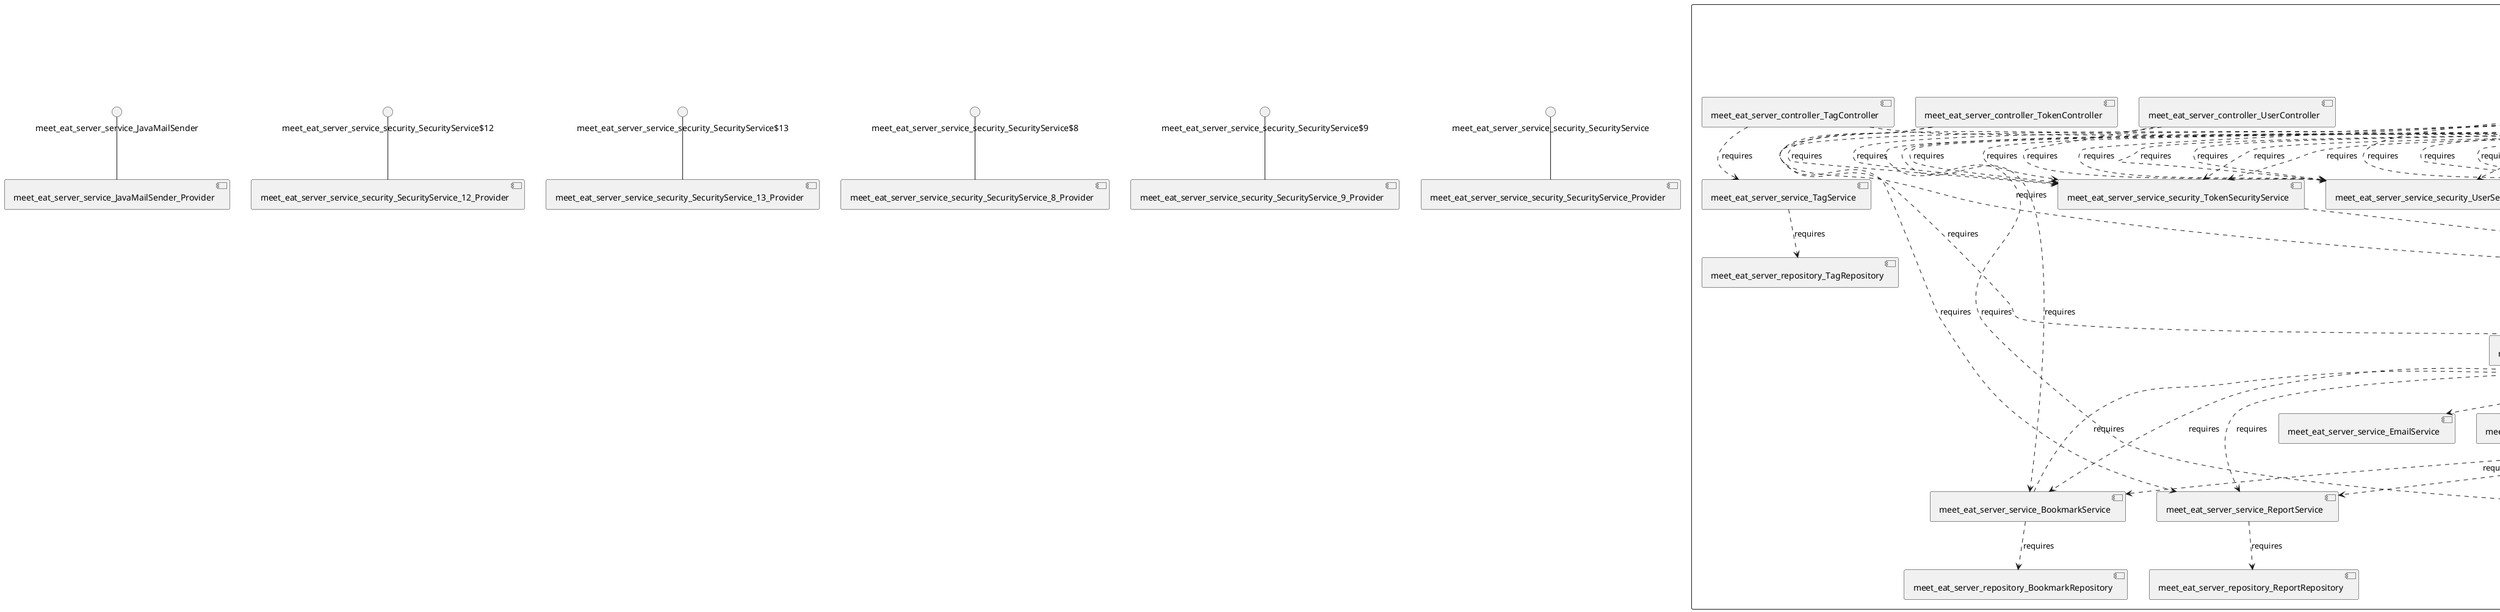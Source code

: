 @startuml
skinparam fixCircleLabelOverlapping true
skinparam componentStyle uml2
component "meet_eat_server\n\n\n\n\n\n" {
[meet_eat_server_repository_TokenRepository]
[meet_eat_server_service_ReportService]
[meet_eat_server_controller_OfferController]
[meet_eat_server_service_OfferService]
[meet_eat_server_service_security_BookmarkSecurityService]
[meet_eat_server_service_TokenService]
[meet_eat_server_service_security_OfferSecurityService]
[meet_eat_server_service_RatingService]
[meet_eat_server_controller_ReportController]
[meet_eat_server_controller_SubscriptionController]
[meet_eat_server_repository_RatingRepository]
[meet_eat_server_controller_BookmarkController]
[meet_eat_server_service_security_ParticipationSecurityService]
[meet_eat_server_repository_OfferRepository]
[meet_eat_server_service_security_TagSecurityService]
[meet_eat_server_repository_TagRepository]
[meet_eat_server_repository_BookmarkRepository]
[meet_eat_server_service_TagService]
[meet_eat_server_service_SubscriptionService]
[meet_eat_server_controller_UserController]
[meet_eat_server_service_security_RatingSecurityService]
[meet_eat_server_service_EmailService]
[meet_eat_server_controller_ParticipationController]
[meet_eat_server_service_BookmarkService]
[meet_eat_server_controller_TagController]
[meet_eat_server_service_ParticipationService]
[meet_eat_server_service_security_SubscriptionSecurityService]
[meet_eat_server_service_security_TokenSecurityService]
[meet_eat_server_repository_UserRepository]
[meet_eat_server_service_security_UserSecurityService]
[meet_eat_server_repository_SubscriptionRepository]
[meet_eat_server_service_UserService]
[meet_eat_server_controller_TokenController]
[meet_eat_server_controller_RatingController]
[meet_eat_server_service_security_ReportSecurityService]
[meet_eat_server_repository_ParticipationRepository]
[meet_eat_server_repository_ReportRepository]
[meet_eat_server_controller_BookmarkController]..>[meet_eat_server_service_security_ParticipationSecurityService] : requires
[meet_eat_server_controller_ParticipationController]..>[meet_eat_server_service_security_SubscriptionSecurityService] : requires
[meet_eat_server_controller_RatingController]..>[meet_eat_server_service_security_UserSecurityService] : requires
[meet_eat_server_controller_RatingController]..>[meet_eat_server_service_security_TokenSecurityService] : requires
[meet_eat_server_controller_SubscriptionController]..>[meet_eat_server_service_security_OfferSecurityService] : requires
[meet_eat_server_controller_ReportController]..>[meet_eat_server_service_security_ParticipationSecurityService] : requires
[meet_eat_server_service_security_TokenSecurityService]..>[meet_eat_server_service_TokenService] : requires
[meet_eat_server_controller_RatingController]..>[meet_eat_server_service_security_RatingSecurityService] : requires
[meet_eat_server_controller_ParticipationController]..>[meet_eat_server_service_security_ReportSecurityService] : requires
[meet_eat_server_service_OfferService]..>[meet_eat_server_service_RatingService] : requires
[meet_eat_server_service_OfferService]..>[meet_eat_server_repository_OfferRepository] : requires
[meet_eat_server_controller_SubscriptionController]..>[meet_eat_server_service_security_OfferSecurityService] : requires
[meet_eat_server_controller_SubscriptionController]..>[meet_eat_server_service_security_TagSecurityService] : requires
[meet_eat_server_controller_BookmarkController]..>[meet_eat_server_service_security_OfferSecurityService] : requires
[meet_eat_server_controller_SubscriptionController]..>[meet_eat_server_service_SubscriptionService] : requires
[meet_eat_server_service_UserService]..>[meet_eat_server_service_RatingService] : requires
[meet_eat_server_controller_ReportController]..>[meet_eat_server_service_security_RatingSecurityService] : requires
[meet_eat_server_service_UserService]..>[meet_eat_server_service_EmailService] : requires
[meet_eat_server_controller_ParticipationController]..>[meet_eat_server_service_security_BookmarkSecurityService] : requires
[meet_eat_server_controller_RatingController]..>[meet_eat_server_service_security_ReportSecurityService] : requires
[meet_eat_server_controller_ParticipationController]..>[meet_eat_server_service_security_RatingSecurityService] : requires
[meet_eat_server_controller_ParticipationController]..>[meet_eat_server_service_security_UserSecurityService] : requires
[meet_eat_server_service_TokenService]..>[meet_eat_server_service_UserService] : requires
[meet_eat_server_service_security_OfferSecurityService]..>[meet_eat_server_service_TokenService] : requires
[meet_eat_server_service_OfferService]..>[meet_eat_server_service_ParticipationService] : requires
[meet_eat_server_controller_SubscriptionController]..>[meet_eat_server_service_security_SubscriptionSecurityService] : requires
[meet_eat_server_service_UserService]..>[meet_eat_server_service_ParticipationService] : requires
[meet_eat_server_service_ReportService]..>[meet_eat_server_repository_ReportRepository] : requires
[meet_eat_server_controller_SubscriptionController]..>[meet_eat_server_service_security_ParticipationSecurityService] : requires
[meet_eat_server_controller_BookmarkController]..>[meet_eat_server_service_security_RatingSecurityService] : requires
[meet_eat_server_service_RatingService]..>[meet_eat_server_repository_RatingRepository] : requires
[meet_eat_server_controller_BookmarkController]..>[meet_eat_server_service_BookmarkService] : requires
[meet_eat_server_service_OfferService]..>[meet_eat_server_service_BookmarkService] : requires
[meet_eat_server_controller_ReportController]..>[meet_eat_server_service_security_OfferSecurityService] : requires
[meet_eat_server_controller_RatingController]..>[meet_eat_server_service_security_BookmarkSecurityService] : requires
[meet_eat_server_service_security_BookmarkSecurityService]..>[meet_eat_server_service_TokenService] : requires
[meet_eat_server_service_UserService]..>[meet_eat_server_service_SubscriptionService] : requires
[meet_eat_server_service_RatingService]..>[meet_eat_server_service_UserService] : requires
[meet_eat_server_controller_ParticipationController]..>[meet_eat_server_service_security_TokenSecurityService] : requires
[meet_eat_server_service_TokenService]..>[meet_eat_server_repository_TokenRepository] : requires
[meet_eat_server_service_TagService]..>[meet_eat_server_repository_TagRepository] : requires
[meet_eat_server_controller_ParticipationController]..>[meet_eat_server_service_security_TagSecurityService] : requires
[meet_eat_server_controller_ReportController]..>[meet_eat_server_service_security_OfferSecurityService] : requires
[meet_eat_server_service_security_ReportSecurityService]..>[meet_eat_server_service_TokenService] : requires
[meet_eat_server_controller_BookmarkController]..>[meet_eat_server_service_security_OfferSecurityService] : requires
[meet_eat_server_controller_TokenController]..>[meet_eat_server_service_security_TokenSecurityService] : requires
[meet_eat_server_controller_RatingController]..>[meet_eat_server_service_RatingService] : requires
[meet_eat_server_controller_SubscriptionController]..>[meet_eat_server_service_security_UserSecurityService] : requires
[meet_eat_server_controller_SubscriptionController]..>[meet_eat_server_service_security_RatingSecurityService] : requires
[meet_eat_server_controller_BookmarkController]..>[meet_eat_server_service_security_SubscriptionSecurityService] : requires
[meet_eat_server_controller_RatingController]..>[meet_eat_server_service_security_OfferSecurityService] : requires
[meet_eat_server_service_UserService]..>[meet_eat_server_repository_UserRepository] : requires
[meet_eat_server_service_OfferService]..>[meet_eat_server_service_UserService] : requires
[meet_eat_server_service_ParticipationService]..>[meet_eat_server_repository_ParticipationRepository] : requires
[meet_eat_server_service_UserService]..>[meet_eat_server_service_ReportService] : requires
[meet_eat_server_service_SubscriptionService]..>[meet_eat_server_repository_SubscriptionRepository] : requires
[meet_eat_server_service_security_TagSecurityService]..>[meet_eat_server_service_TokenService] : requires
[meet_eat_server_controller_ReportController]..>[meet_eat_server_service_security_TagSecurityService] : requires
[meet_eat_server_controller_BookmarkController]..>[meet_eat_server_service_security_TagSecurityService] : requires
[meet_eat_server_controller_RatingController]..>[meet_eat_server_service_security_OfferSecurityService] : requires
[meet_eat_server_service_ParticipationService]..>[meet_eat_server_service_OfferService] : requires
[meet_eat_server_controller_ReportController]..>[meet_eat_server_service_security_SubscriptionSecurityService] : requires
[meet_eat_server_controller_ReportController]..>[meet_eat_server_service_security_BookmarkSecurityService] : requires
[meet_eat_server_controller_UserController]..>[meet_eat_server_service_security_UserSecurityService] : requires
[meet_eat_server_controller_ParticipationController]..>[meet_eat_server_service_security_OfferSecurityService] : requires
[meet_eat_server_controller_SubscriptionController]..>[meet_eat_server_service_security_ReportSecurityService] : requires
[meet_eat_server_service_OfferService]..>[meet_eat_server_service_ReportService] : requires
[meet_eat_server_controller_ParticipationController]..>[meet_eat_server_service_ParticipationService] : requires
[meet_eat_server_service_UserService]..>[meet_eat_server_service_BookmarkService] : requires
[meet_eat_server_controller_SubscriptionController]..>[meet_eat_server_service_security_TokenSecurityService] : requires
[meet_eat_server_controller_ReportController]..>[meet_eat_server_service_ReportService] : requires
[meet_eat_server_service_SubscriptionService]..>[meet_eat_server_service_UserService] : requires
[meet_eat_server_controller_UserController]..>[meet_eat_server_service_UserService] : requires
[meet_eat_server_service_UserService]..>[meet_eat_server_service_TokenService] : requires
[meet_eat_server_controller_ParticipationController]..>[meet_eat_server_service_security_ParticipationSecurityService] : requires
[meet_eat_server_controller_ReportController]..>[meet_eat_server_service_security_TokenSecurityService] : requires
[meet_eat_server_controller_OfferController]..>[meet_eat_server_service_OfferService] : requires
[meet_eat_server_controller_TagController]..>[meet_eat_server_service_security_TagSecurityService] : requires
[meet_eat_server_controller_RatingController]..>[meet_eat_server_service_security_ParticipationSecurityService] : requires
[meet_eat_server_service_UserService]..>[meet_eat_server_service_OfferService] : requires
[meet_eat_server_controller_OfferController]..>[meet_eat_server_service_security_OfferSecurityService] : requires
[meet_eat_server_controller_ReportController]..>[meet_eat_server_service_security_UserSecurityService] : requires
[meet_eat_server_service_security_ParticipationSecurityService]..>[meet_eat_server_service_TokenService] : requires
[meet_eat_server_controller_BookmarkController]..>[meet_eat_server_service_security_TokenSecurityService] : requires
[meet_eat_server_controller_RatingController]..>[meet_eat_server_service_security_TagSecurityService] : requires
[meet_eat_server_service_BookmarkService]..>[meet_eat_server_service_UserService] : requires
[meet_eat_server_controller_BookmarkController]..>[meet_eat_server_service_security_BookmarkSecurityService] : requires
[meet_eat_server_service_security_SubscriptionSecurityService]..>[meet_eat_server_service_TokenService] : requires
[meet_eat_server_controller_ReportController]..>[meet_eat_server_service_security_ReportSecurityService] : requires
[meet_eat_server_service_security_RatingSecurityService]..>[meet_eat_server_service_TokenService] : requires
[meet_eat_server_controller_BookmarkController]..>[meet_eat_server_service_security_ReportSecurityService] : requires
[meet_eat_server_service_BookmarkService]..>[meet_eat_server_repository_BookmarkRepository] : requires
[meet_eat_server_controller_ParticipationController]..>[meet_eat_server_service_security_OfferSecurityService] : requires
[meet_eat_server_service_OfferService]..>[meet_eat_server_service_SubscriptionService] : requires
[meet_eat_server_controller_RatingController]..>[meet_eat_server_service_security_SubscriptionSecurityService] : requires
[meet_eat_server_controller_BookmarkController]..>[meet_eat_server_service_security_UserSecurityService] : requires
[meet_eat_server_controller_TokenController]..>[meet_eat_server_service_TokenService] : requires
[meet_eat_server_controller_SubscriptionController]..>[meet_eat_server_service_security_BookmarkSecurityService] : requires
[meet_eat_server_controller_TagController]..>[meet_eat_server_service_TagService] : requires
[meet_eat_server_service_security_UserSecurityService]..>[meet_eat_server_service_TokenService] : requires
}
interface "meet_eat_server_service_JavaMailSender" as interface.meet_eat_server_service_JavaMailSender
interface.meet_eat_server_service_JavaMailSender--[meet_eat_server_service_JavaMailSender_Provider]
interface "meet_eat_server_service_security_SecurityService$12" as interface.meet_eat_server_service_security_SecurityService_12
interface.meet_eat_server_service_security_SecurityService_12--[meet_eat_server_service_security_SecurityService_12_Provider]
interface "meet_eat_server_service_security_SecurityService$13" as interface.meet_eat_server_service_security_SecurityService_13
interface.meet_eat_server_service_security_SecurityService_13--[meet_eat_server_service_security_SecurityService_13_Provider]
interface "meet_eat_server_service_security_SecurityService$8" as interface.meet_eat_server_service_security_SecurityService_8
interface.meet_eat_server_service_security_SecurityService_8--[meet_eat_server_service_security_SecurityService_8_Provider]
interface "meet_eat_server_service_security_SecurityService$9" as interface.meet_eat_server_service_security_SecurityService_9
interface.meet_eat_server_service_security_SecurityService_9--[meet_eat_server_service_security_SecurityService_9_Provider]
interface "meet_eat_server_service_security_SecurityService" as interface.meet_eat_server_service_security_SecurityService
interface.meet_eat_server_service_security_SecurityService--[meet_eat_server_service_security_SecurityService_Provider]

@enduml
